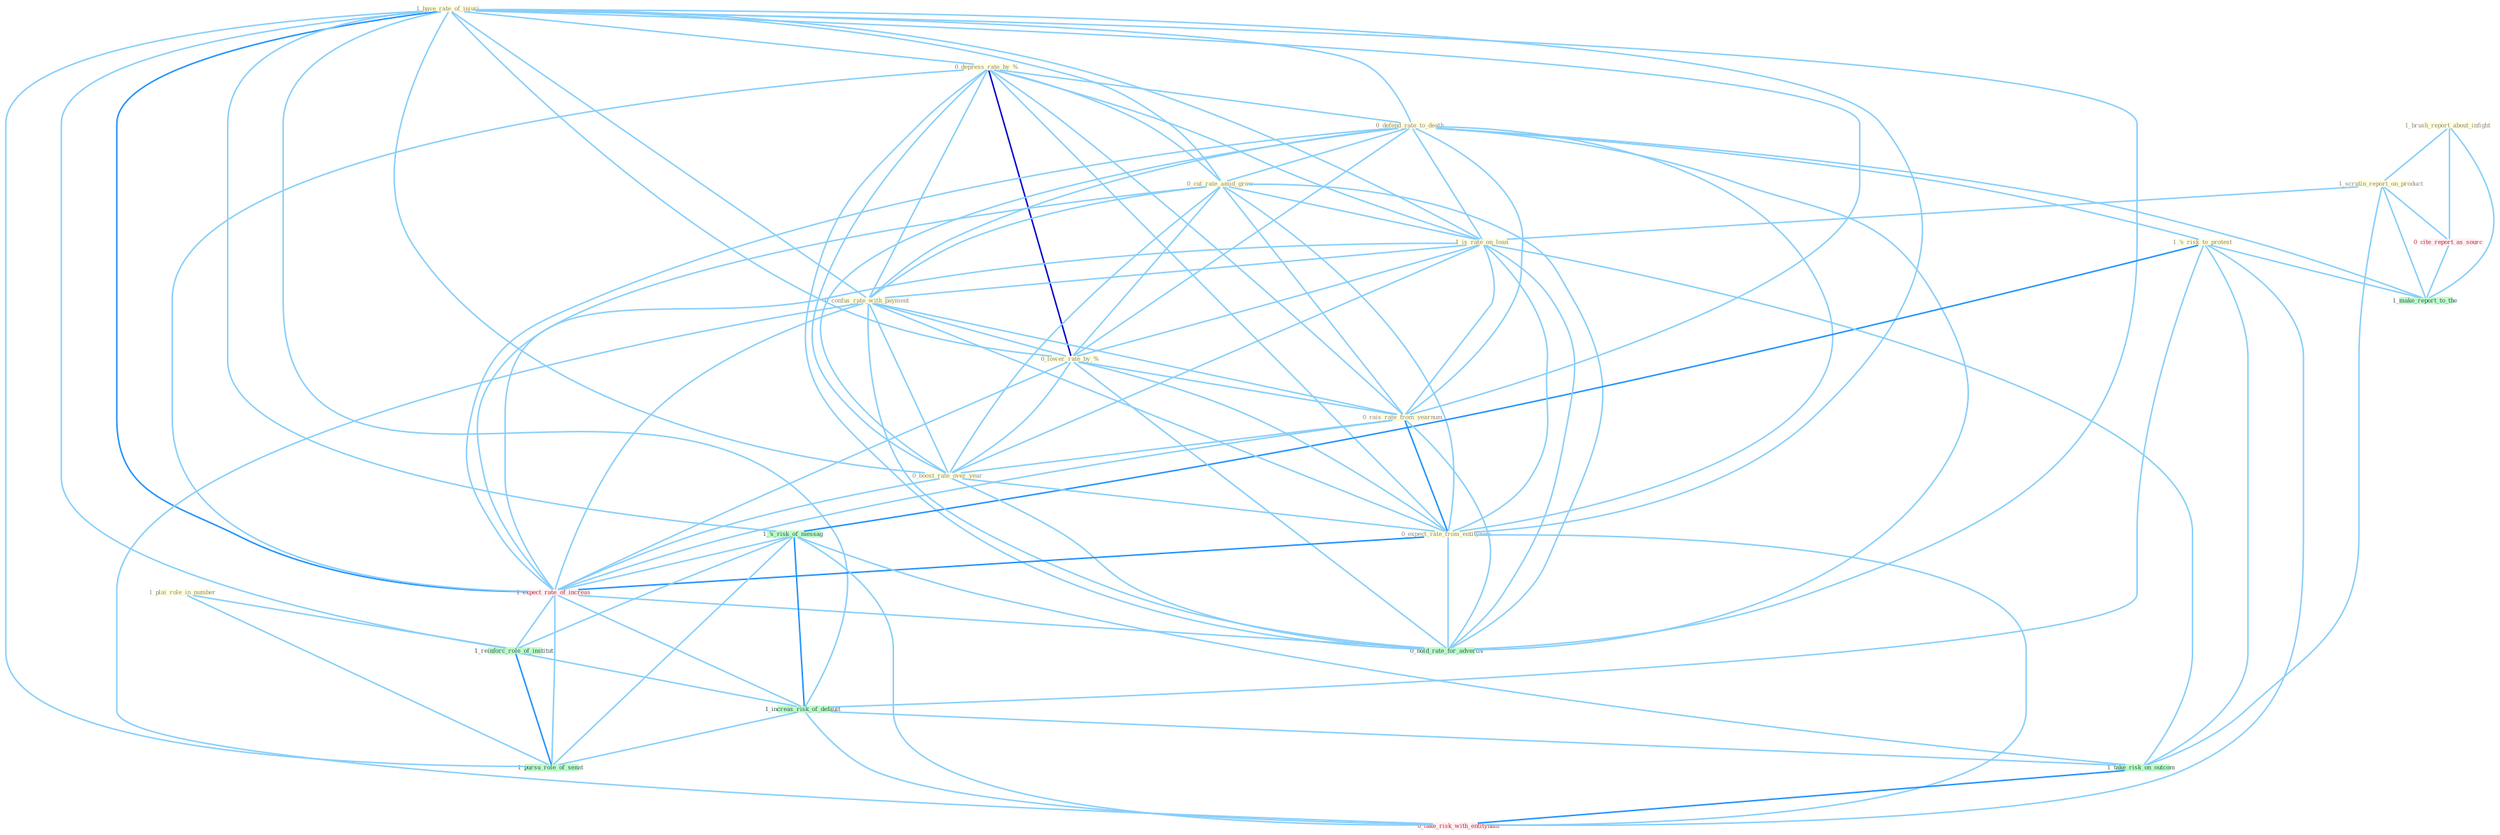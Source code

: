 Graph G{ 
    node
    [shape=polygon,style=filled,width=.5,height=.06,color="#BDFCC9",fixedsize=true,fontsize=4,
    fontcolor="#2f4f4f"];
    {node
    [color="#ffffe0", fontcolor="#8b7d6b"] "1_brush_report_about_infight " "1_have_rate_of_injuri " "1_scrutin_report_on_product " "0_depress_rate_by_% " "0_defend_rate_to_death " "0_cut_rate_amid_grow " "1_'s_risk_to_protest " "1_is_rate_on_loan " "0_confus_rate_with_payment " "0_lower_rate_by_% " "0_rais_rate_from_yearnum " "0_boost_rate_over_year " "1_plai_role_in_number " "0_expect_rate_from_entitynam "}
{node [color="#fff0f5", fontcolor="#b22222"] "1_expect_rate_of_increas " "0_cite_report_as_sourc " "0_take_risk_with_entitynam "}
edge [color="#B0E2FF"];

	"1_brush_report_about_infight " -- "1_scrutin_report_on_product " [w="1", color="#87cefa" ];
	"1_brush_report_about_infight " -- "0_cite_report_as_sourc " [w="1", color="#87cefa" ];
	"1_brush_report_about_infight " -- "1_make_report_to_the " [w="1", color="#87cefa" ];
	"1_have_rate_of_injuri " -- "0_depress_rate_by_% " [w="1", color="#87cefa" ];
	"1_have_rate_of_injuri " -- "0_defend_rate_to_death " [w="1", color="#87cefa" ];
	"1_have_rate_of_injuri " -- "0_cut_rate_amid_grow " [w="1", color="#87cefa" ];
	"1_have_rate_of_injuri " -- "1_is_rate_on_loan " [w="1", color="#87cefa" ];
	"1_have_rate_of_injuri " -- "0_confus_rate_with_payment " [w="1", color="#87cefa" ];
	"1_have_rate_of_injuri " -- "0_lower_rate_by_% " [w="1", color="#87cefa" ];
	"1_have_rate_of_injuri " -- "0_rais_rate_from_yearnum " [w="1", color="#87cefa" ];
	"1_have_rate_of_injuri " -- "0_boost_rate_over_year " [w="1", color="#87cefa" ];
	"1_have_rate_of_injuri " -- "0_expect_rate_from_entitynam " [w="1", color="#87cefa" ];
	"1_have_rate_of_injuri " -- "1_'s_risk_of_messag " [w="1", color="#87cefa" ];
	"1_have_rate_of_injuri " -- "1_expect_rate_of_increas " [w="2", color="#1e90ff" , len=0.8];
	"1_have_rate_of_injuri " -- "1_reinforc_role_of_institut " [w="1", color="#87cefa" ];
	"1_have_rate_of_injuri " -- "1_increas_risk_of_default " [w="1", color="#87cefa" ];
	"1_have_rate_of_injuri " -- "1_pursu_role_of_senat " [w="1", color="#87cefa" ];
	"1_have_rate_of_injuri " -- "0_hold_rate_for_advertis " [w="1", color="#87cefa" ];
	"1_scrutin_report_on_product " -- "1_is_rate_on_loan " [w="1", color="#87cefa" ];
	"1_scrutin_report_on_product " -- "1_take_risk_on_outcom " [w="1", color="#87cefa" ];
	"1_scrutin_report_on_product " -- "0_cite_report_as_sourc " [w="1", color="#87cefa" ];
	"1_scrutin_report_on_product " -- "1_make_report_to_the " [w="1", color="#87cefa" ];
	"0_depress_rate_by_% " -- "0_defend_rate_to_death " [w="1", color="#87cefa" ];
	"0_depress_rate_by_% " -- "0_cut_rate_amid_grow " [w="1", color="#87cefa" ];
	"0_depress_rate_by_% " -- "1_is_rate_on_loan " [w="1", color="#87cefa" ];
	"0_depress_rate_by_% " -- "0_confus_rate_with_payment " [w="1", color="#87cefa" ];
	"0_depress_rate_by_% " -- "0_lower_rate_by_% " [w="3", color="#0000cd" , len=0.6];
	"0_depress_rate_by_% " -- "0_rais_rate_from_yearnum " [w="1", color="#87cefa" ];
	"0_depress_rate_by_% " -- "0_boost_rate_over_year " [w="1", color="#87cefa" ];
	"0_depress_rate_by_% " -- "0_expect_rate_from_entitynam " [w="1", color="#87cefa" ];
	"0_depress_rate_by_% " -- "1_expect_rate_of_increas " [w="1", color="#87cefa" ];
	"0_depress_rate_by_% " -- "0_hold_rate_for_advertis " [w="1", color="#87cefa" ];
	"0_defend_rate_to_death " -- "0_cut_rate_amid_grow " [w="1", color="#87cefa" ];
	"0_defend_rate_to_death " -- "1_'s_risk_to_protest " [w="1", color="#87cefa" ];
	"0_defend_rate_to_death " -- "1_is_rate_on_loan " [w="1", color="#87cefa" ];
	"0_defend_rate_to_death " -- "0_confus_rate_with_payment " [w="1", color="#87cefa" ];
	"0_defend_rate_to_death " -- "0_lower_rate_by_% " [w="1", color="#87cefa" ];
	"0_defend_rate_to_death " -- "0_rais_rate_from_yearnum " [w="1", color="#87cefa" ];
	"0_defend_rate_to_death " -- "0_boost_rate_over_year " [w="1", color="#87cefa" ];
	"0_defend_rate_to_death " -- "0_expect_rate_from_entitynam " [w="1", color="#87cefa" ];
	"0_defend_rate_to_death " -- "1_expect_rate_of_increas " [w="1", color="#87cefa" ];
	"0_defend_rate_to_death " -- "1_make_report_to_the " [w="1", color="#87cefa" ];
	"0_defend_rate_to_death " -- "0_hold_rate_for_advertis " [w="1", color="#87cefa" ];
	"0_cut_rate_amid_grow " -- "1_is_rate_on_loan " [w="1", color="#87cefa" ];
	"0_cut_rate_amid_grow " -- "0_confus_rate_with_payment " [w="1", color="#87cefa" ];
	"0_cut_rate_amid_grow " -- "0_lower_rate_by_% " [w="1", color="#87cefa" ];
	"0_cut_rate_amid_grow " -- "0_rais_rate_from_yearnum " [w="1", color="#87cefa" ];
	"0_cut_rate_amid_grow " -- "0_boost_rate_over_year " [w="1", color="#87cefa" ];
	"0_cut_rate_amid_grow " -- "0_expect_rate_from_entitynam " [w="1", color="#87cefa" ];
	"0_cut_rate_amid_grow " -- "1_expect_rate_of_increas " [w="1", color="#87cefa" ];
	"0_cut_rate_amid_grow " -- "0_hold_rate_for_advertis " [w="1", color="#87cefa" ];
	"1_'s_risk_to_protest " -- "1_'s_risk_of_messag " [w="2", color="#1e90ff" , len=0.8];
	"1_'s_risk_to_protest " -- "1_increas_risk_of_default " [w="1", color="#87cefa" ];
	"1_'s_risk_to_protest " -- "1_take_risk_on_outcom " [w="1", color="#87cefa" ];
	"1_'s_risk_to_protest " -- "1_make_report_to_the " [w="1", color="#87cefa" ];
	"1_'s_risk_to_protest " -- "0_take_risk_with_entitynam " [w="1", color="#87cefa" ];
	"1_is_rate_on_loan " -- "0_confus_rate_with_payment " [w="1", color="#87cefa" ];
	"1_is_rate_on_loan " -- "0_lower_rate_by_% " [w="1", color="#87cefa" ];
	"1_is_rate_on_loan " -- "0_rais_rate_from_yearnum " [w="1", color="#87cefa" ];
	"1_is_rate_on_loan " -- "0_boost_rate_over_year " [w="1", color="#87cefa" ];
	"1_is_rate_on_loan " -- "0_expect_rate_from_entitynam " [w="1", color="#87cefa" ];
	"1_is_rate_on_loan " -- "1_expect_rate_of_increas " [w="1", color="#87cefa" ];
	"1_is_rate_on_loan " -- "1_take_risk_on_outcom " [w="1", color="#87cefa" ];
	"1_is_rate_on_loan " -- "0_hold_rate_for_advertis " [w="1", color="#87cefa" ];
	"0_confus_rate_with_payment " -- "0_lower_rate_by_% " [w="1", color="#87cefa" ];
	"0_confus_rate_with_payment " -- "0_rais_rate_from_yearnum " [w="1", color="#87cefa" ];
	"0_confus_rate_with_payment " -- "0_boost_rate_over_year " [w="1", color="#87cefa" ];
	"0_confus_rate_with_payment " -- "0_expect_rate_from_entitynam " [w="1", color="#87cefa" ];
	"0_confus_rate_with_payment " -- "1_expect_rate_of_increas " [w="1", color="#87cefa" ];
	"0_confus_rate_with_payment " -- "0_take_risk_with_entitynam " [w="1", color="#87cefa" ];
	"0_confus_rate_with_payment " -- "0_hold_rate_for_advertis " [w="1", color="#87cefa" ];
	"0_lower_rate_by_% " -- "0_rais_rate_from_yearnum " [w="1", color="#87cefa" ];
	"0_lower_rate_by_% " -- "0_boost_rate_over_year " [w="1", color="#87cefa" ];
	"0_lower_rate_by_% " -- "0_expect_rate_from_entitynam " [w="1", color="#87cefa" ];
	"0_lower_rate_by_% " -- "1_expect_rate_of_increas " [w="1", color="#87cefa" ];
	"0_lower_rate_by_% " -- "0_hold_rate_for_advertis " [w="1", color="#87cefa" ];
	"0_rais_rate_from_yearnum " -- "0_boost_rate_over_year " [w="1", color="#87cefa" ];
	"0_rais_rate_from_yearnum " -- "0_expect_rate_from_entitynam " [w="2", color="#1e90ff" , len=0.8];
	"0_rais_rate_from_yearnum " -- "1_expect_rate_of_increas " [w="1", color="#87cefa" ];
	"0_rais_rate_from_yearnum " -- "0_hold_rate_for_advertis " [w="1", color="#87cefa" ];
	"0_boost_rate_over_year " -- "0_expect_rate_from_entitynam " [w="1", color="#87cefa" ];
	"0_boost_rate_over_year " -- "1_expect_rate_of_increas " [w="1", color="#87cefa" ];
	"0_boost_rate_over_year " -- "0_hold_rate_for_advertis " [w="1", color="#87cefa" ];
	"1_plai_role_in_number " -- "1_reinforc_role_of_institut " [w="1", color="#87cefa" ];
	"1_plai_role_in_number " -- "1_pursu_role_of_senat " [w="1", color="#87cefa" ];
	"0_expect_rate_from_entitynam " -- "1_expect_rate_of_increas " [w="2", color="#1e90ff" , len=0.8];
	"0_expect_rate_from_entitynam " -- "0_take_risk_with_entitynam " [w="1", color="#87cefa" ];
	"0_expect_rate_from_entitynam " -- "0_hold_rate_for_advertis " [w="1", color="#87cefa" ];
	"1_'s_risk_of_messag " -- "1_expect_rate_of_increas " [w="1", color="#87cefa" ];
	"1_'s_risk_of_messag " -- "1_reinforc_role_of_institut " [w="1", color="#87cefa" ];
	"1_'s_risk_of_messag " -- "1_increas_risk_of_default " [w="2", color="#1e90ff" , len=0.8];
	"1_'s_risk_of_messag " -- "1_take_risk_on_outcom " [w="1", color="#87cefa" ];
	"1_'s_risk_of_messag " -- "1_pursu_role_of_senat " [w="1", color="#87cefa" ];
	"1_'s_risk_of_messag " -- "0_take_risk_with_entitynam " [w="1", color="#87cefa" ];
	"1_expect_rate_of_increas " -- "1_reinforc_role_of_institut " [w="1", color="#87cefa" ];
	"1_expect_rate_of_increas " -- "1_increas_risk_of_default " [w="1", color="#87cefa" ];
	"1_expect_rate_of_increas " -- "1_pursu_role_of_senat " [w="1", color="#87cefa" ];
	"1_expect_rate_of_increas " -- "0_hold_rate_for_advertis " [w="1", color="#87cefa" ];
	"1_reinforc_role_of_institut " -- "1_increas_risk_of_default " [w="1", color="#87cefa" ];
	"1_reinforc_role_of_institut " -- "1_pursu_role_of_senat " [w="2", color="#1e90ff" , len=0.8];
	"1_increas_risk_of_default " -- "1_take_risk_on_outcom " [w="1", color="#87cefa" ];
	"1_increas_risk_of_default " -- "1_pursu_role_of_senat " [w="1", color="#87cefa" ];
	"1_increas_risk_of_default " -- "0_take_risk_with_entitynam " [w="1", color="#87cefa" ];
	"1_take_risk_on_outcom " -- "0_take_risk_with_entitynam " [w="2", color="#1e90ff" , len=0.8];
	"0_cite_report_as_sourc " -- "1_make_report_to_the " [w="1", color="#87cefa" ];
}